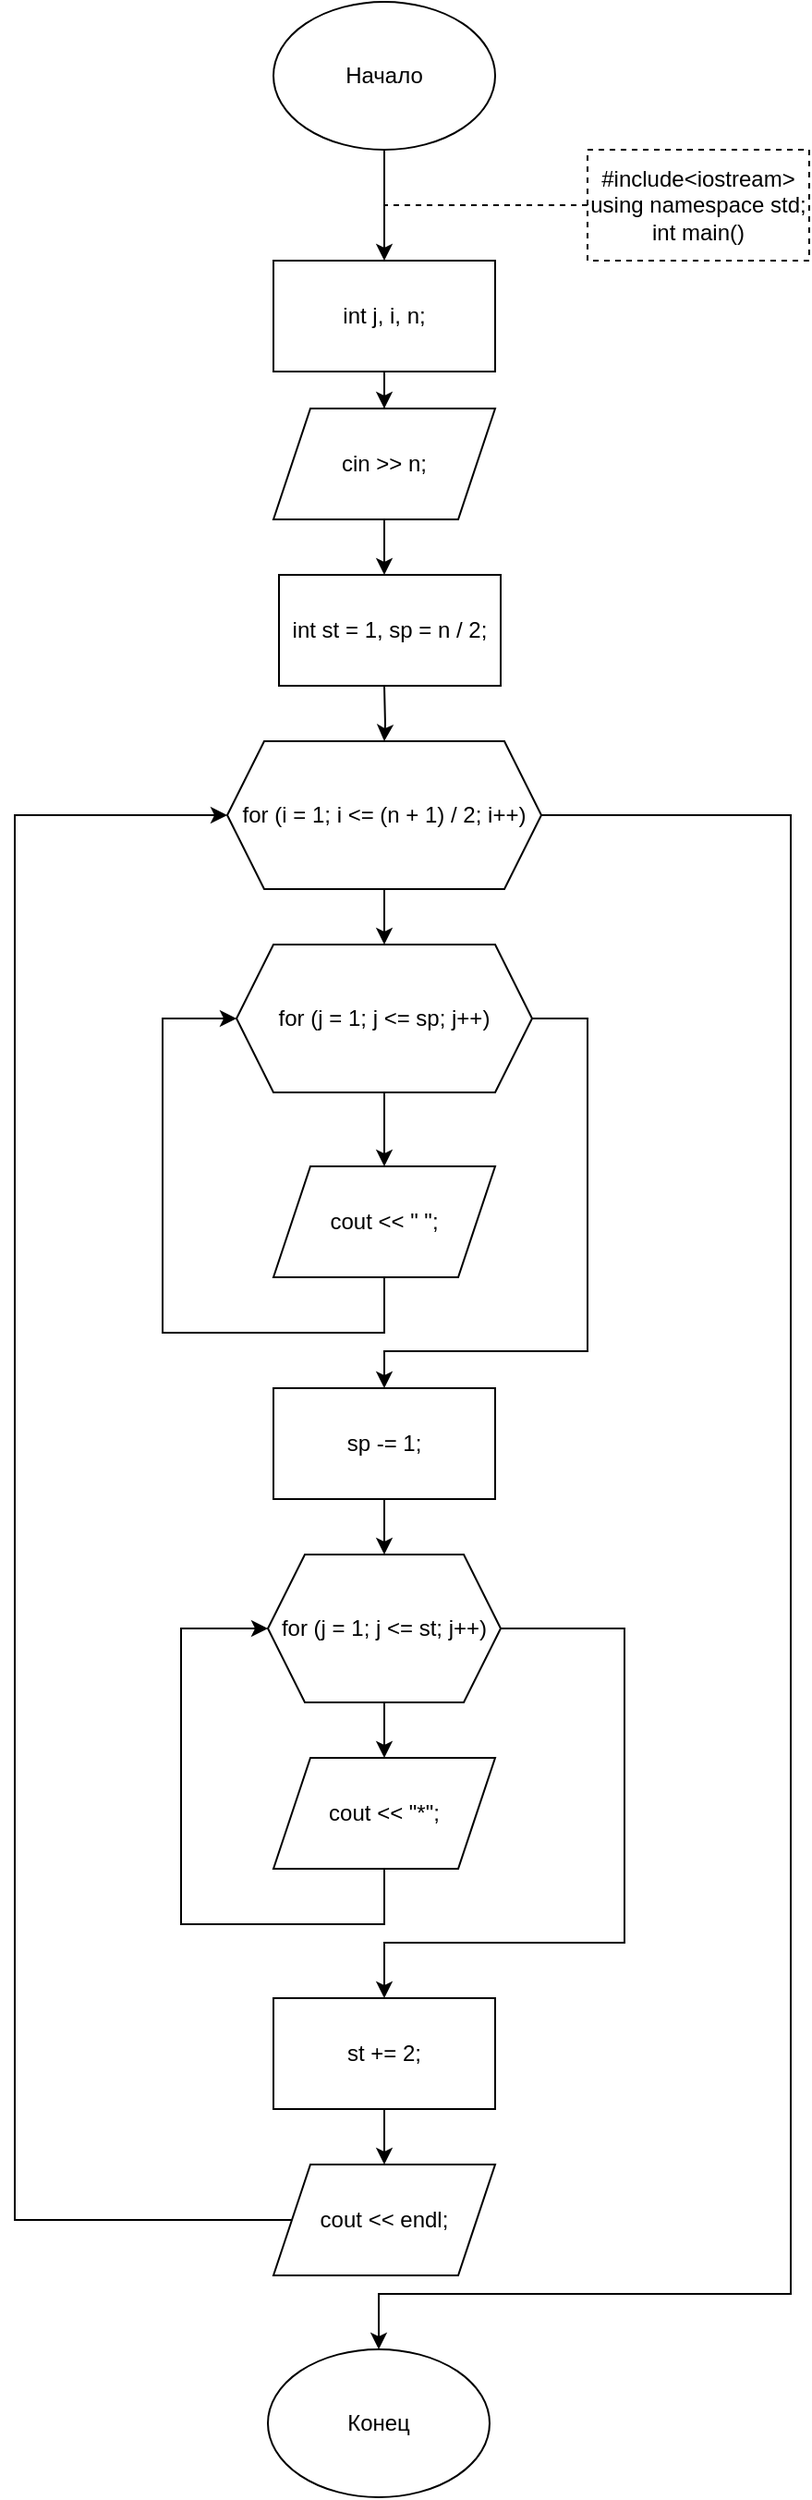 <mxfile version="15.7.3" type="device"><diagram id="D6Qaea-9oB5H9UG1LIPU" name="Страница 1"><mxGraphModel dx="1102" dy="905" grid="1" gridSize="10" guides="1" tooltips="1" connect="1" arrows="1" fold="1" page="1" pageScale="1" pageWidth="1169" pageHeight="1654" math="0" shadow="0"><root><mxCell id="0"/><mxCell id="1" parent="0"/><mxCell id="Q-MQBAMIRTxDmjszbYI--4" value="" style="edgeStyle=orthogonalEdgeStyle;rounded=0;orthogonalLoop=1;jettySize=auto;html=1;" parent="1" source="Q-MQBAMIRTxDmjszbYI--1" target="Q-MQBAMIRTxDmjszbYI--3" edge="1"><mxGeometry relative="1" as="geometry"/></mxCell><mxCell id="Q-MQBAMIRTxDmjszbYI--1" value="Начало" style="ellipse;whiteSpace=wrap;html=1;" parent="1" vertex="1"><mxGeometry x="340" y="60" width="120" height="80" as="geometry"/></mxCell><mxCell id="Q-MQBAMIRTxDmjszbYI--8" value="" style="edgeStyle=orthogonalEdgeStyle;rounded=0;orthogonalLoop=1;jettySize=auto;html=1;" parent="1" source="Q-MQBAMIRTxDmjszbYI--3" target="Q-MQBAMIRTxDmjszbYI--7" edge="1"><mxGeometry relative="1" as="geometry"/></mxCell><mxCell id="Q-MQBAMIRTxDmjszbYI--3" value="&lt;span&gt;&#9;&lt;/span&gt;int j, i, n;" style="rounded=0;whiteSpace=wrap;html=1;" parent="1" vertex="1"><mxGeometry x="340" y="200" width="120" height="60" as="geometry"/></mxCell><mxCell id="Q-MQBAMIRTxDmjszbYI--5" value="&lt;div&gt;#include&amp;lt;iostream&amp;gt;&lt;/div&gt;&lt;div&gt;using namespace std;&lt;/div&gt;&lt;div&gt;int main()&lt;/div&gt;" style="rounded=0;whiteSpace=wrap;html=1;dashed=1;" parent="1" vertex="1"><mxGeometry x="510" y="140" width="120" height="60" as="geometry"/></mxCell><mxCell id="Q-MQBAMIRTxDmjszbYI--6" value="" style="endArrow=none;dashed=1;html=1;rounded=0;exitX=0;exitY=0.5;exitDx=0;exitDy=0;" parent="1" source="Q-MQBAMIRTxDmjszbYI--5" edge="1"><mxGeometry width="50" height="50" relative="1" as="geometry"><mxPoint x="390" y="490" as="sourcePoint"/><mxPoint x="400" y="170" as="targetPoint"/></mxGeometry></mxCell><mxCell id="Q-MQBAMIRTxDmjszbYI--10" value="" style="edgeStyle=orthogonalEdgeStyle;rounded=0;orthogonalLoop=1;jettySize=auto;html=1;" parent="1" source="Q-MQBAMIRTxDmjszbYI--7" edge="1"><mxGeometry relative="1" as="geometry"><mxPoint x="400" y="370" as="targetPoint"/></mxGeometry></mxCell><mxCell id="Q-MQBAMIRTxDmjszbYI--7" value="&lt;span&gt;&#9;&lt;/span&gt;cin &amp;gt;&amp;gt; n;" style="shape=parallelogram;perimeter=parallelogramPerimeter;whiteSpace=wrap;html=1;fixedSize=1;" parent="1" vertex="1"><mxGeometry x="340" y="280" width="120" height="60" as="geometry"/></mxCell><mxCell id="Q-MQBAMIRTxDmjszbYI--12" value="" style="edgeStyle=orthogonalEdgeStyle;rounded=0;orthogonalLoop=1;jettySize=auto;html=1;" parent="1" target="Q-MQBAMIRTxDmjszbYI--11" edge="1"><mxGeometry relative="1" as="geometry"><mxPoint x="400" y="430" as="sourcePoint"/></mxGeometry></mxCell><mxCell id="Q-MQBAMIRTxDmjszbYI--14" value="" style="edgeStyle=orthogonalEdgeStyle;rounded=0;orthogonalLoop=1;jettySize=auto;html=1;" parent="1" source="Q-MQBAMIRTxDmjszbYI--11" target="Q-MQBAMIRTxDmjszbYI--13" edge="1"><mxGeometry relative="1" as="geometry"/></mxCell><mxCell id="Q-MQBAMIRTxDmjszbYI--32" style="edgeStyle=orthogonalEdgeStyle;rounded=0;orthogonalLoop=1;jettySize=auto;html=1;entryX=0.5;entryY=0;entryDx=0;entryDy=0;" parent="1" source="Q-MQBAMIRTxDmjszbYI--11" target="Q-MQBAMIRTxDmjszbYI--31" edge="1"><mxGeometry relative="1" as="geometry"><Array as="points"><mxPoint x="620" y="500"/><mxPoint x="620" y="1300"/><mxPoint x="397" y="1300"/></Array></mxGeometry></mxCell><mxCell id="Q-MQBAMIRTxDmjszbYI--11" value="&lt;span&gt;&#9;&lt;/span&gt;for (i = 1; i &amp;lt;= (n + 1) / 2; i++)" style="shape=hexagon;perimeter=hexagonPerimeter2;whiteSpace=wrap;html=1;fixedSize=1;" parent="1" vertex="1"><mxGeometry x="315" y="460" width="170" height="80" as="geometry"/></mxCell><mxCell id="Q-MQBAMIRTxDmjszbYI--16" value="" style="edgeStyle=orthogonalEdgeStyle;rounded=0;orthogonalLoop=1;jettySize=auto;html=1;" parent="1" source="Q-MQBAMIRTxDmjszbYI--13" target="Q-MQBAMIRTxDmjszbYI--15" edge="1"><mxGeometry relative="1" as="geometry"/></mxCell><mxCell id="Q-MQBAMIRTxDmjszbYI--20" style="edgeStyle=orthogonalEdgeStyle;rounded=0;orthogonalLoop=1;jettySize=auto;html=1;entryX=0.5;entryY=0;entryDx=0;entryDy=0;" parent="1" source="Q-MQBAMIRTxDmjszbYI--13" target="Q-MQBAMIRTxDmjszbYI--17" edge="1"><mxGeometry relative="1" as="geometry"><Array as="points"><mxPoint x="510" y="610"/><mxPoint x="510" y="790"/><mxPoint x="400" y="790"/></Array></mxGeometry></mxCell><mxCell id="Q-MQBAMIRTxDmjszbYI--13" value="&lt;span&gt;&#9;&#9;&lt;/span&gt;for (j = 1; j &amp;lt;= sp; j++)" style="shape=hexagon;perimeter=hexagonPerimeter2;whiteSpace=wrap;html=1;fixedSize=1;" parent="1" vertex="1"><mxGeometry x="320" y="570" width="160" height="80" as="geometry"/></mxCell><mxCell id="Q-MQBAMIRTxDmjszbYI--15" value="&lt;span&gt;&#9;&#9;&#9;&lt;/span&gt;cout &amp;lt;&amp;lt; &quot; &quot;;" style="shape=parallelogram;perimeter=parallelogramPerimeter;whiteSpace=wrap;html=1;fixedSize=1;" parent="1" vertex="1"><mxGeometry x="340" y="690" width="120" height="60" as="geometry"/></mxCell><mxCell id="Q-MQBAMIRTxDmjszbYI--22" value="" style="edgeStyle=orthogonalEdgeStyle;rounded=0;orthogonalLoop=1;jettySize=auto;html=1;" parent="1" source="Q-MQBAMIRTxDmjszbYI--17" target="Q-MQBAMIRTxDmjszbYI--21" edge="1"><mxGeometry relative="1" as="geometry"/></mxCell><mxCell id="Q-MQBAMIRTxDmjszbYI--17" value="&lt;span&gt;&#9;&#9;&lt;/span&gt;sp -= 1;" style="rounded=0;whiteSpace=wrap;html=1;" parent="1" vertex="1"><mxGeometry x="340" y="810" width="120" height="60" as="geometry"/></mxCell><mxCell id="Q-MQBAMIRTxDmjszbYI--18" value="" style="endArrow=classic;html=1;rounded=0;exitX=0.5;exitY=1;exitDx=0;exitDy=0;entryX=0;entryY=0.5;entryDx=0;entryDy=0;" parent="1" source="Q-MQBAMIRTxDmjszbYI--15" target="Q-MQBAMIRTxDmjszbYI--13" edge="1"><mxGeometry width="50" height="50" relative="1" as="geometry"><mxPoint x="390" y="740" as="sourcePoint"/><mxPoint x="440" y="690" as="targetPoint"/><Array as="points"><mxPoint x="400" y="780"/><mxPoint x="280" y="780"/><mxPoint x="280" y="610"/></Array></mxGeometry></mxCell><mxCell id="Q-MQBAMIRTxDmjszbYI--24" value="" style="edgeStyle=orthogonalEdgeStyle;rounded=0;orthogonalLoop=1;jettySize=auto;html=1;" parent="1" source="Q-MQBAMIRTxDmjszbYI--21" target="Q-MQBAMIRTxDmjszbYI--23" edge="1"><mxGeometry relative="1" as="geometry"/></mxCell><mxCell id="Q-MQBAMIRTxDmjszbYI--27" value="" style="edgeStyle=orthogonalEdgeStyle;rounded=0;orthogonalLoop=1;jettySize=auto;html=1;" parent="1" source="Q-MQBAMIRTxDmjszbYI--21" target="Q-MQBAMIRTxDmjszbYI--26" edge="1"><mxGeometry relative="1" as="geometry"><Array as="points"><mxPoint x="530" y="940"/><mxPoint x="530" y="1110"/><mxPoint x="400" y="1110"/></Array></mxGeometry></mxCell><mxCell id="Q-MQBAMIRTxDmjszbYI--21" value="for (j = 1; j &amp;lt;= st; j++)" style="shape=hexagon;perimeter=hexagonPerimeter2;whiteSpace=wrap;html=1;fixedSize=1;" parent="1" vertex="1"><mxGeometry x="337" y="900" width="126" height="80" as="geometry"/></mxCell><mxCell id="Q-MQBAMIRTxDmjszbYI--23" value="&lt;span&gt;&#9;&#9;&#9;&lt;/span&gt;cout &amp;lt;&amp;lt; &quot;*&quot;;" style="shape=parallelogram;perimeter=parallelogramPerimeter;whiteSpace=wrap;html=1;fixedSize=1;" parent="1" vertex="1"><mxGeometry x="340" y="1010" width="120" height="60" as="geometry"/></mxCell><mxCell id="Q-MQBAMIRTxDmjszbYI--25" value="" style="endArrow=classic;html=1;rounded=0;exitX=0.5;exitY=1;exitDx=0;exitDy=0;entryX=0;entryY=0.5;entryDx=0;entryDy=0;" parent="1" source="Q-MQBAMIRTxDmjszbYI--23" target="Q-MQBAMIRTxDmjszbYI--21" edge="1"><mxGeometry width="50" height="50" relative="1" as="geometry"><mxPoint x="390" y="870" as="sourcePoint"/><mxPoint x="440" y="820" as="targetPoint"/><Array as="points"><mxPoint x="400" y="1100"/><mxPoint x="290" y="1100"/><mxPoint x="290" y="940"/></Array></mxGeometry></mxCell><mxCell id="Q-MQBAMIRTxDmjszbYI--29" value="" style="edgeStyle=orthogonalEdgeStyle;rounded=0;orthogonalLoop=1;jettySize=auto;html=1;" parent="1" source="Q-MQBAMIRTxDmjszbYI--26" target="Q-MQBAMIRTxDmjszbYI--28" edge="1"><mxGeometry relative="1" as="geometry"/></mxCell><mxCell id="Q-MQBAMIRTxDmjszbYI--26" value="&lt;span&gt;&#9;&#9;&lt;/span&gt;st += 2;" style="whiteSpace=wrap;html=1;" parent="1" vertex="1"><mxGeometry x="340" y="1140" width="120" height="60" as="geometry"/></mxCell><mxCell id="Q-MQBAMIRTxDmjszbYI--30" style="edgeStyle=orthogonalEdgeStyle;rounded=0;orthogonalLoop=1;jettySize=auto;html=1;entryX=0;entryY=0.5;entryDx=0;entryDy=0;" parent="1" source="Q-MQBAMIRTxDmjszbYI--28" target="Q-MQBAMIRTxDmjszbYI--11" edge="1"><mxGeometry relative="1" as="geometry"><Array as="points"><mxPoint x="200" y="1260"/><mxPoint x="200" y="500"/></Array></mxGeometry></mxCell><mxCell id="Q-MQBAMIRTxDmjszbYI--28" value="&lt;span&gt;&#9;&#9;&lt;/span&gt;cout &amp;lt;&amp;lt; endl;" style="shape=parallelogram;perimeter=parallelogramPerimeter;whiteSpace=wrap;html=1;fixedSize=1;" parent="1" vertex="1"><mxGeometry x="340" y="1230" width="120" height="60" as="geometry"/></mxCell><mxCell id="Q-MQBAMIRTxDmjszbYI--31" value="Конец" style="ellipse;whiteSpace=wrap;html=1;" parent="1" vertex="1"><mxGeometry x="337" y="1330" width="120" height="80" as="geometry"/></mxCell><mxCell id="TauYP1XURhHAZFAWtbRW-1" value="&lt;span&gt;int st = 1, sp = n / 2;&lt;/span&gt;" style="rounded=0;whiteSpace=wrap;html=1;" vertex="1" parent="1"><mxGeometry x="343" y="370" width="120" height="60" as="geometry"/></mxCell></root></mxGraphModel></diagram></mxfile>